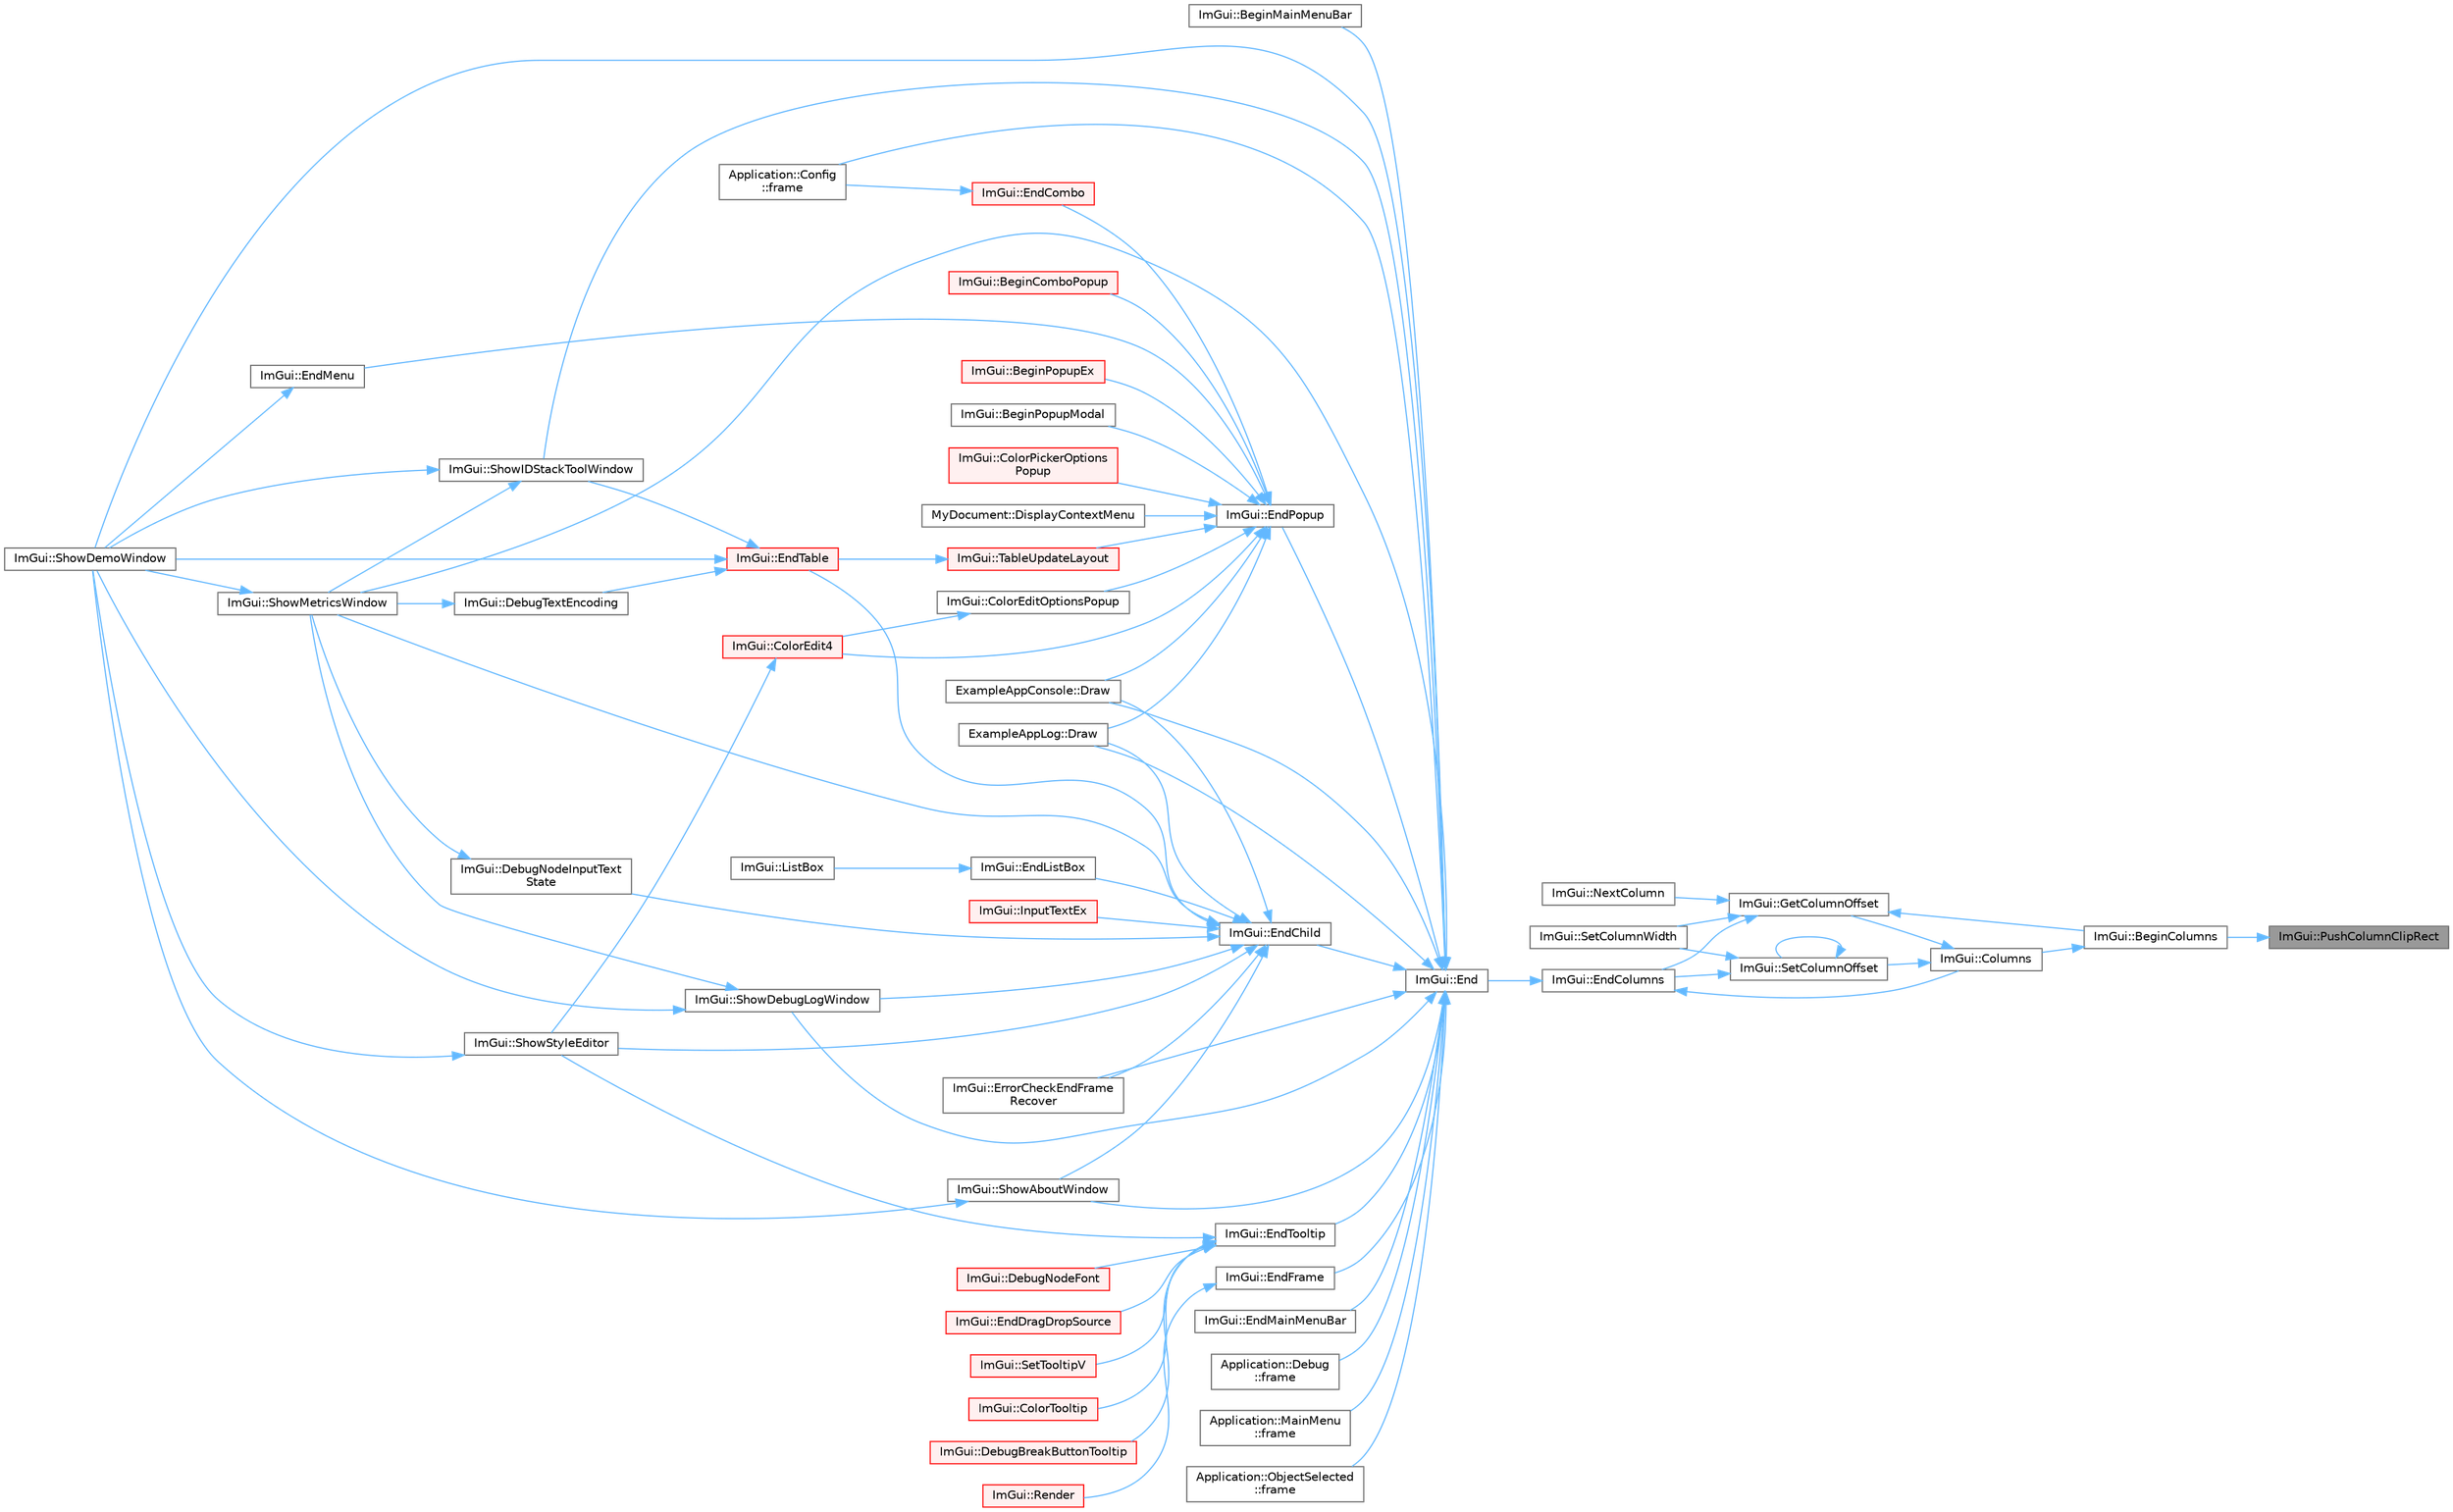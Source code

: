 digraph "ImGui::PushColumnClipRect"
{
 // LATEX_PDF_SIZE
  bgcolor="transparent";
  edge [fontname=Helvetica,fontsize=10,labelfontname=Helvetica,labelfontsize=10];
  node [fontname=Helvetica,fontsize=10,shape=box,height=0.2,width=0.4];
  rankdir="RL";
  Node1 [id="Node000001",label="ImGui::PushColumnClipRect",height=0.2,width=0.4,color="gray40", fillcolor="grey60", style="filled", fontcolor="black",tooltip=" "];
  Node1 -> Node2 [id="edge1_Node000001_Node000002",dir="back",color="steelblue1",style="solid",tooltip=" "];
  Node2 [id="Node000002",label="ImGui::BeginColumns",height=0.2,width=0.4,color="grey40", fillcolor="white", style="filled",URL="$namespace_im_gui.html#a303fae66ef07f4f86ab242cf81021060",tooltip=" "];
  Node2 -> Node3 [id="edge2_Node000002_Node000003",dir="back",color="steelblue1",style="solid",tooltip=" "];
  Node3 [id="Node000003",label="ImGui::Columns",height=0.2,width=0.4,color="grey40", fillcolor="white", style="filled",URL="$namespace_im_gui.html#a0e2889956542527c4039b6b8bf5c2a38",tooltip=" "];
  Node3 -> Node4 [id="edge3_Node000003_Node000004",dir="back",color="steelblue1",style="solid",tooltip=" "];
  Node4 [id="Node000004",label="ImGui::GetColumnOffset",height=0.2,width=0.4,color="grey40", fillcolor="white", style="filled",URL="$namespace_im_gui.html#a79c22e9c5c208b6c9534a273be71a9e6",tooltip=" "];
  Node4 -> Node2 [id="edge4_Node000004_Node000002",dir="back",color="steelblue1",style="solid",tooltip=" "];
  Node4 -> Node5 [id="edge5_Node000004_Node000005",dir="back",color="steelblue1",style="solid",tooltip=" "];
  Node5 [id="Node000005",label="ImGui::EndColumns",height=0.2,width=0.4,color="grey40", fillcolor="white", style="filled",URL="$namespace_im_gui.html#af93bed3bce5475fe4d525d744f16aa20",tooltip=" "];
  Node5 -> Node3 [id="edge6_Node000005_Node000003",dir="back",color="steelblue1",style="solid",tooltip=" "];
  Node5 -> Node6 [id="edge7_Node000005_Node000006",dir="back",color="steelblue1",style="solid",tooltip=" "];
  Node6 [id="Node000006",label="ImGui::End",height=0.2,width=0.4,color="grey40", fillcolor="white", style="filled",URL="$namespace_im_gui.html#a5479d93794a004c67ceb6d13f37c8254",tooltip=" "];
  Node6 -> Node7 [id="edge8_Node000006_Node000007",dir="back",color="steelblue1",style="solid",tooltip=" "];
  Node7 [id="Node000007",label="ImGui::BeginMainMenuBar",height=0.2,width=0.4,color="grey40", fillcolor="white", style="filled",URL="$namespace_im_gui.html#a55cb9cfb9865204ac6fb21c965784f78",tooltip=" "];
  Node6 -> Node8 [id="edge9_Node000006_Node000008",dir="back",color="steelblue1",style="solid",tooltip=" "];
  Node8 [id="Node000008",label="ExampleAppConsole::Draw",height=0.2,width=0.4,color="grey40", fillcolor="white", style="filled",URL="$struct_example_app_console.html#a0518a09c7e8648dd52c7c06df19ac17a",tooltip=" "];
  Node6 -> Node9 [id="edge10_Node000006_Node000009",dir="back",color="steelblue1",style="solid",tooltip=" "];
  Node9 [id="Node000009",label="ExampleAppLog::Draw",height=0.2,width=0.4,color="grey40", fillcolor="white", style="filled",URL="$struct_example_app_log.html#a5ad3a4bdb89171b84aeaff96948a1f77",tooltip=" "];
  Node6 -> Node10 [id="edge11_Node000006_Node000010",dir="back",color="steelblue1",style="solid",tooltip=" "];
  Node10 [id="Node000010",label="ImGui::EndChild",height=0.2,width=0.4,color="grey40", fillcolor="white", style="filled",URL="$namespace_im_gui.html#af8de559a88c1442d6df8c1b04c86e997",tooltip=" "];
  Node10 -> Node11 [id="edge12_Node000010_Node000011",dir="back",color="steelblue1",style="solid",tooltip=" "];
  Node11 [id="Node000011",label="ImGui::DebugNodeInputText\lState",height=0.2,width=0.4,color="grey40", fillcolor="white", style="filled",URL="$namespace_im_gui.html#ab85df47e899ab32dbdd5089f40e3802f",tooltip=" "];
  Node11 -> Node12 [id="edge13_Node000011_Node000012",dir="back",color="steelblue1",style="solid",tooltip=" "];
  Node12 [id="Node000012",label="ImGui::ShowMetricsWindow",height=0.2,width=0.4,color="grey40", fillcolor="white", style="filled",URL="$namespace_im_gui.html#afe7a28c6eb52fff3cc27d5a698fea4ff",tooltip=" "];
  Node12 -> Node13 [id="edge14_Node000012_Node000013",dir="back",color="steelblue1",style="solid",tooltip=" "];
  Node13 [id="Node000013",label="ImGui::ShowDemoWindow",height=0.2,width=0.4,color="grey40", fillcolor="white", style="filled",URL="$namespace_im_gui.html#af95643a0ce4893b9e57c12991922fb18",tooltip=" "];
  Node10 -> Node8 [id="edge15_Node000010_Node000008",dir="back",color="steelblue1",style="solid",tooltip=" "];
  Node10 -> Node9 [id="edge16_Node000010_Node000009",dir="back",color="steelblue1",style="solid",tooltip=" "];
  Node10 -> Node14 [id="edge17_Node000010_Node000014",dir="back",color="steelblue1",style="solid",tooltip=" "];
  Node14 [id="Node000014",label="ImGui::EndListBox",height=0.2,width=0.4,color="grey40", fillcolor="white", style="filled",URL="$namespace_im_gui.html#a6a1b63d9b66bb934d995c279ac02daff",tooltip=" "];
  Node14 -> Node15 [id="edge18_Node000014_Node000015",dir="back",color="steelblue1",style="solid",tooltip=" "];
  Node15 [id="Node000015",label="ImGui::ListBox",height=0.2,width=0.4,color="grey40", fillcolor="white", style="filled",URL="$namespace_im_gui.html#a94c78076bd40ff548ecd124f95af8710",tooltip=" "];
  Node10 -> Node16 [id="edge19_Node000010_Node000016",dir="back",color="steelblue1",style="solid",tooltip=" "];
  Node16 [id="Node000016",label="ImGui::EndTable",height=0.2,width=0.4,color="red", fillcolor="#FFF0F0", style="filled",URL="$namespace_im_gui.html#a9c70aaa6464c2e51e6f3342da133ada1",tooltip=" "];
  Node16 -> Node17 [id="edge20_Node000016_Node000017",dir="back",color="steelblue1",style="solid",tooltip=" "];
  Node17 [id="Node000017",label="ImGui::DebugTextEncoding",height=0.2,width=0.4,color="grey40", fillcolor="white", style="filled",URL="$namespace_im_gui.html#a326f0badd138d1dea078a31b0e8dd685",tooltip=" "];
  Node17 -> Node12 [id="edge21_Node000017_Node000012",dir="back",color="steelblue1",style="solid",tooltip=" "];
  Node16 -> Node13 [id="edge22_Node000016_Node000013",dir="back",color="steelblue1",style="solid",tooltip=" "];
  Node16 -> Node20 [id="edge23_Node000016_Node000020",dir="back",color="steelblue1",style="solid",tooltip=" "];
  Node20 [id="Node000020",label="ImGui::ShowIDStackToolWindow",height=0.2,width=0.4,color="grey40", fillcolor="white", style="filled",URL="$namespace_im_gui.html#ab4a87bf4a874a8e5872b60b4a9b1d99e",tooltip=" "];
  Node20 -> Node13 [id="edge24_Node000020_Node000013",dir="back",color="steelblue1",style="solid",tooltip=" "];
  Node20 -> Node12 [id="edge25_Node000020_Node000012",dir="back",color="steelblue1",style="solid",tooltip=" "];
  Node10 -> Node19 [id="edge26_Node000010_Node000019",dir="back",color="steelblue1",style="solid",tooltip=" "];
  Node19 [id="Node000019",label="ImGui::ErrorCheckEndFrame\lRecover",height=0.2,width=0.4,color="grey40", fillcolor="white", style="filled",URL="$namespace_im_gui.html#aaeda60ee2c0b5c2b3f397b237c9928f3",tooltip=" "];
  Node10 -> Node21 [id="edge27_Node000010_Node000021",dir="back",color="steelblue1",style="solid",tooltip=" "];
  Node21 [id="Node000021",label="ImGui::InputTextEx",height=0.2,width=0.4,color="red", fillcolor="#FFF0F0", style="filled",URL="$namespace_im_gui.html#af89af17ecc11653f25fea1e50e195de6",tooltip=" "];
  Node10 -> Node77 [id="edge28_Node000010_Node000077",dir="back",color="steelblue1",style="solid",tooltip=" "];
  Node77 [id="Node000077",label="ImGui::ShowAboutWindow",height=0.2,width=0.4,color="grey40", fillcolor="white", style="filled",URL="$namespace_im_gui.html#ac297462e33309d0540fa459bccdc9304",tooltip=" "];
  Node77 -> Node13 [id="edge29_Node000077_Node000013",dir="back",color="steelblue1",style="solid",tooltip=" "];
  Node10 -> Node78 [id="edge30_Node000010_Node000078",dir="back",color="steelblue1",style="solid",tooltip=" "];
  Node78 [id="Node000078",label="ImGui::ShowDebugLogWindow",height=0.2,width=0.4,color="grey40", fillcolor="white", style="filled",URL="$namespace_im_gui.html#af1b39e70cac2e1b9e62dd3c9d154cbd6",tooltip=" "];
  Node78 -> Node13 [id="edge31_Node000078_Node000013",dir="back",color="steelblue1",style="solid",tooltip=" "];
  Node78 -> Node12 [id="edge32_Node000078_Node000012",dir="back",color="steelblue1",style="solid",tooltip=" "];
  Node10 -> Node12 [id="edge33_Node000010_Node000012",dir="back",color="steelblue1",style="solid",tooltip=" "];
  Node10 -> Node29 [id="edge34_Node000010_Node000029",dir="back",color="steelblue1",style="solid",tooltip=" "];
  Node29 [id="Node000029",label="ImGui::ShowStyleEditor",height=0.2,width=0.4,color="grey40", fillcolor="white", style="filled",URL="$namespace_im_gui.html#ab2eb3dec78d054fe3feab1c091ec5de5",tooltip=" "];
  Node29 -> Node13 [id="edge35_Node000029_Node000013",dir="back",color="steelblue1",style="solid",tooltip=" "];
  Node6 -> Node79 [id="edge36_Node000006_Node000079",dir="back",color="steelblue1",style="solid",tooltip=" "];
  Node79 [id="Node000079",label="ImGui::EndFrame",height=0.2,width=0.4,color="grey40", fillcolor="white", style="filled",URL="$namespace_im_gui.html#a246c37da45e88a12ade440a0feacb4ee",tooltip=" "];
  Node79 -> Node80 [id="edge37_Node000079_Node000080",dir="back",color="steelblue1",style="solid",tooltip=" "];
  Node80 [id="Node000080",label="ImGui::Render",height=0.2,width=0.4,color="red", fillcolor="#FFF0F0", style="filled",URL="$namespace_im_gui.html#ab51a164f547317c16c441f1599e3946d",tooltip=" "];
  Node6 -> Node82 [id="edge38_Node000006_Node000082",dir="back",color="steelblue1",style="solid",tooltip=" "];
  Node82 [id="Node000082",label="ImGui::EndMainMenuBar",height=0.2,width=0.4,color="grey40", fillcolor="white", style="filled",URL="$namespace_im_gui.html#ab92f330c808546b340eb7bdf7e5f7c95",tooltip=" "];
  Node6 -> Node83 [id="edge39_Node000006_Node000083",dir="back",color="steelblue1",style="solid",tooltip=" "];
  Node83 [id="Node000083",label="ImGui::EndPopup",height=0.2,width=0.4,color="grey40", fillcolor="white", style="filled",URL="$namespace_im_gui.html#aa6a9b5696f2ea7eed7683425fc77b8f2",tooltip=" "];
  Node83 -> Node84 [id="edge40_Node000083_Node000084",dir="back",color="steelblue1",style="solid",tooltip=" "];
  Node84 [id="Node000084",label="ImGui::BeginComboPopup",height=0.2,width=0.4,color="red", fillcolor="#FFF0F0", style="filled",URL="$namespace_im_gui.html#a6ecb51142fcb72cd19ff002c3a7d8e25",tooltip=" "];
  Node83 -> Node88 [id="edge41_Node000083_Node000088",dir="back",color="steelblue1",style="solid",tooltip=" "];
  Node88 [id="Node000088",label="ImGui::BeginPopupEx",height=0.2,width=0.4,color="red", fillcolor="#FFF0F0", style="filled",URL="$namespace_im_gui.html#a89da3a22300e8293257b6cfdf1b83b7a",tooltip=" "];
  Node83 -> Node105 [id="edge42_Node000083_Node000105",dir="back",color="steelblue1",style="solid",tooltip=" "];
  Node105 [id="Node000105",label="ImGui::BeginPopupModal",height=0.2,width=0.4,color="grey40", fillcolor="white", style="filled",URL="$namespace_im_gui.html#a6d840f615c198c2342968f733fda11b3",tooltip=" "];
  Node83 -> Node23 [id="edge43_Node000083_Node000023",dir="back",color="steelblue1",style="solid",tooltip=" "];
  Node23 [id="Node000023",label="ImGui::ColorEdit4",height=0.2,width=0.4,color="red", fillcolor="#FFF0F0", style="filled",URL="$namespace_im_gui.html#ac3f45e2aa0b1d591cc8a2cdf8b566a45",tooltip=" "];
  Node23 -> Node29 [id="edge44_Node000023_Node000029",dir="back",color="steelblue1",style="solid",tooltip=" "];
  Node83 -> Node92 [id="edge45_Node000083_Node000092",dir="back",color="steelblue1",style="solid",tooltip=" "];
  Node92 [id="Node000092",label="ImGui::ColorEditOptionsPopup",height=0.2,width=0.4,color="grey40", fillcolor="white", style="filled",URL="$namespace_im_gui.html#a6bfb117816d669f8704e5d0c0c0795fe",tooltip=" "];
  Node92 -> Node23 [id="edge46_Node000092_Node000023",dir="back",color="steelblue1",style="solid",tooltip=" "];
  Node83 -> Node28 [id="edge47_Node000083_Node000028",dir="back",color="steelblue1",style="solid",tooltip=" "];
  Node28 [id="Node000028",label="ImGui::ColorPickerOptions\lPopup",height=0.2,width=0.4,color="red", fillcolor="#FFF0F0", style="filled",URL="$namespace_im_gui.html#a6d112eeb6d8ffdebbc9d9a8c66babbee",tooltip=" "];
  Node83 -> Node94 [id="edge48_Node000083_Node000094",dir="back",color="steelblue1",style="solid",tooltip=" "];
  Node94 [id="Node000094",label="MyDocument::DisplayContextMenu",height=0.2,width=0.4,color="grey40", fillcolor="white", style="filled",URL="$struct_my_document.html#ae9e8d83c14b75c307447e3f410e432ec",tooltip=" "];
  Node83 -> Node8 [id="edge49_Node000083_Node000008",dir="back",color="steelblue1",style="solid",tooltip=" "];
  Node83 -> Node9 [id="edge50_Node000083_Node000009",dir="back",color="steelblue1",style="solid",tooltip=" "];
  Node83 -> Node106 [id="edge51_Node000083_Node000106",dir="back",color="steelblue1",style="solid",tooltip=" "];
  Node106 [id="Node000106",label="ImGui::EndCombo",height=0.2,width=0.4,color="red", fillcolor="#FFF0F0", style="filled",URL="$namespace_im_gui.html#a63434692d7de278875c7ea0143fbe6e4",tooltip=" "];
  Node106 -> Node31 [id="edge52_Node000106_Node000031",dir="back",color="steelblue1",style="solid",tooltip=" "];
  Node31 [id="Node000031",label="Application::Config\l::frame",height=0.2,width=0.4,color="grey40", fillcolor="white", style="filled",URL="$class_application_1_1_config.html#a291cc3a874949e121dcf83a3f90681bc",tooltip=" "];
  Node83 -> Node107 [id="edge53_Node000083_Node000107",dir="back",color="steelblue1",style="solid",tooltip=" "];
  Node107 [id="Node000107",label="ImGui::EndMenu",height=0.2,width=0.4,color="grey40", fillcolor="white", style="filled",URL="$namespace_im_gui.html#a1448a5a4e8c431c15f991e9255c0df95",tooltip=" "];
  Node107 -> Node13 [id="edge54_Node000107_Node000013",dir="back",color="steelblue1",style="solid",tooltip=" "];
  Node83 -> Node98 [id="edge55_Node000083_Node000098",dir="back",color="steelblue1",style="solid",tooltip=" "];
  Node98 [id="Node000098",label="ImGui::TableUpdateLayout",height=0.2,width=0.4,color="red", fillcolor="#FFF0F0", style="filled",URL="$namespace_im_gui.html#a890d76a0ec9efc98765c226884e3e32a",tooltip=" "];
  Node98 -> Node16 [id="edge56_Node000098_Node000016",dir="back",color="steelblue1",style="solid",tooltip=" "];
  Node6 -> Node108 [id="edge57_Node000006_Node000108",dir="back",color="steelblue1",style="solid",tooltip=" "];
  Node108 [id="Node000108",label="ImGui::EndTooltip",height=0.2,width=0.4,color="grey40", fillcolor="white", style="filled",URL="$namespace_im_gui.html#ac8d75c160cfdf43d512f773ca133a1c6",tooltip=" "];
  Node108 -> Node109 [id="edge58_Node000108_Node000109",dir="back",color="steelblue1",style="solid",tooltip=" "];
  Node109 [id="Node000109",label="ImGui::ColorTooltip",height=0.2,width=0.4,color="red", fillcolor="#FFF0F0", style="filled",URL="$namespace_im_gui.html#afad90b366b6471e3b13175c0ebeb26c8",tooltip=" "];
  Node108 -> Node111 [id="edge59_Node000108_Node000111",dir="back",color="steelblue1",style="solid",tooltip=" "];
  Node111 [id="Node000111",label="ImGui::DebugBreakButtonTooltip",height=0.2,width=0.4,color="red", fillcolor="#FFF0F0", style="filled",URL="$namespace_im_gui.html#a6f2a211be11756216a881936bc6d9aab",tooltip=" "];
  Node108 -> Node53 [id="edge60_Node000108_Node000053",dir="back",color="steelblue1",style="solid",tooltip=" "];
  Node53 [id="Node000053",label="ImGui::DebugNodeFont",height=0.2,width=0.4,color="red", fillcolor="#FFF0F0", style="filled",URL="$namespace_im_gui.html#ae0207d60728f7e6a47dbcd1d7d84e3cb",tooltip=" "];
  Node108 -> Node118 [id="edge61_Node000108_Node000118",dir="back",color="steelblue1",style="solid",tooltip=" "];
  Node118 [id="Node000118",label="ImGui::EndDragDropSource",height=0.2,width=0.4,color="red", fillcolor="#FFF0F0", style="filled",URL="$namespace_im_gui.html#a02f225fefff2a046038ed99ab20606da",tooltip=" "];
  Node108 -> Node119 [id="edge62_Node000108_Node000119",dir="back",color="steelblue1",style="solid",tooltip=" "];
  Node119 [id="Node000119",label="ImGui::SetTooltipV",height=0.2,width=0.4,color="red", fillcolor="#FFF0F0", style="filled",URL="$namespace_im_gui.html#a3826acf68fc4a12bb66401575f51d6a2",tooltip=" "];
  Node108 -> Node29 [id="edge63_Node000108_Node000029",dir="back",color="steelblue1",style="solid",tooltip=" "];
  Node6 -> Node19 [id="edge64_Node000006_Node000019",dir="back",color="steelblue1",style="solid",tooltip=" "];
  Node6 -> Node31 [id="edge65_Node000006_Node000031",dir="back",color="steelblue1",style="solid",tooltip=" "];
  Node6 -> Node132 [id="edge66_Node000006_Node000132",dir="back",color="steelblue1",style="solid",tooltip=" "];
  Node132 [id="Node000132",label="Application::Debug\l::frame",height=0.2,width=0.4,color="grey40", fillcolor="white", style="filled",URL="$class_application_1_1_debug.html#a26339829cae3b768474358c34eb8ab23",tooltip=" "];
  Node6 -> Node133 [id="edge67_Node000006_Node000133",dir="back",color="steelblue1",style="solid",tooltip=" "];
  Node133 [id="Node000133",label="Application::MainMenu\l::frame",height=0.2,width=0.4,color="grey40", fillcolor="white", style="filled",URL="$class_application_1_1_main_menu.html#a868fe54ddb269b9ab03f0d7d068dd698",tooltip=" "];
  Node6 -> Node34 [id="edge68_Node000006_Node000034",dir="back",color="steelblue1",style="solid",tooltip=" "];
  Node34 [id="Node000034",label="Application::ObjectSelected\l::frame",height=0.2,width=0.4,color="grey40", fillcolor="white", style="filled",URL="$class_application_1_1_object_selected.html#a30dd507edcc6c76dd65cc0cf9dda010a",tooltip=" "];
  Node6 -> Node77 [id="edge69_Node000006_Node000077",dir="back",color="steelblue1",style="solid",tooltip=" "];
  Node6 -> Node78 [id="edge70_Node000006_Node000078",dir="back",color="steelblue1",style="solid",tooltip=" "];
  Node6 -> Node13 [id="edge71_Node000006_Node000013",dir="back",color="steelblue1",style="solid",tooltip=" "];
  Node6 -> Node20 [id="edge72_Node000006_Node000020",dir="back",color="steelblue1",style="solid",tooltip=" "];
  Node6 -> Node12 [id="edge73_Node000006_Node000012",dir="back",color="steelblue1",style="solid",tooltip=" "];
  Node4 -> Node134 [id="edge74_Node000004_Node000134",dir="back",color="steelblue1",style="solid",tooltip=" "];
  Node134 [id="Node000134",label="ImGui::NextColumn",height=0.2,width=0.4,color="grey40", fillcolor="white", style="filled",URL="$namespace_im_gui.html#a8f97746d6a9d59c8400c26fb7613a2ff",tooltip=" "];
  Node4 -> Node135 [id="edge75_Node000004_Node000135",dir="back",color="steelblue1",style="solid",tooltip=" "];
  Node135 [id="Node000135",label="ImGui::SetColumnWidth",height=0.2,width=0.4,color="grey40", fillcolor="white", style="filled",URL="$namespace_im_gui.html#af17222ec47aebb5ede00be7b52de9f5d",tooltip=" "];
  Node3 -> Node136 [id="edge76_Node000003_Node000136",dir="back",color="steelblue1",style="solid",tooltip=" "];
  Node136 [id="Node000136",label="ImGui::SetColumnOffset",height=0.2,width=0.4,color="grey40", fillcolor="white", style="filled",URL="$namespace_im_gui.html#a8cc207211d6cf3f77b505e24aed4ebcc",tooltip=" "];
  Node136 -> Node5 [id="edge77_Node000136_Node000005",dir="back",color="steelblue1",style="solid",tooltip=" "];
  Node136 -> Node136 [id="edge78_Node000136_Node000136",dir="back",color="steelblue1",style="solid",tooltip=" "];
  Node136 -> Node135 [id="edge79_Node000136_Node000135",dir="back",color="steelblue1",style="solid",tooltip=" "];
}
